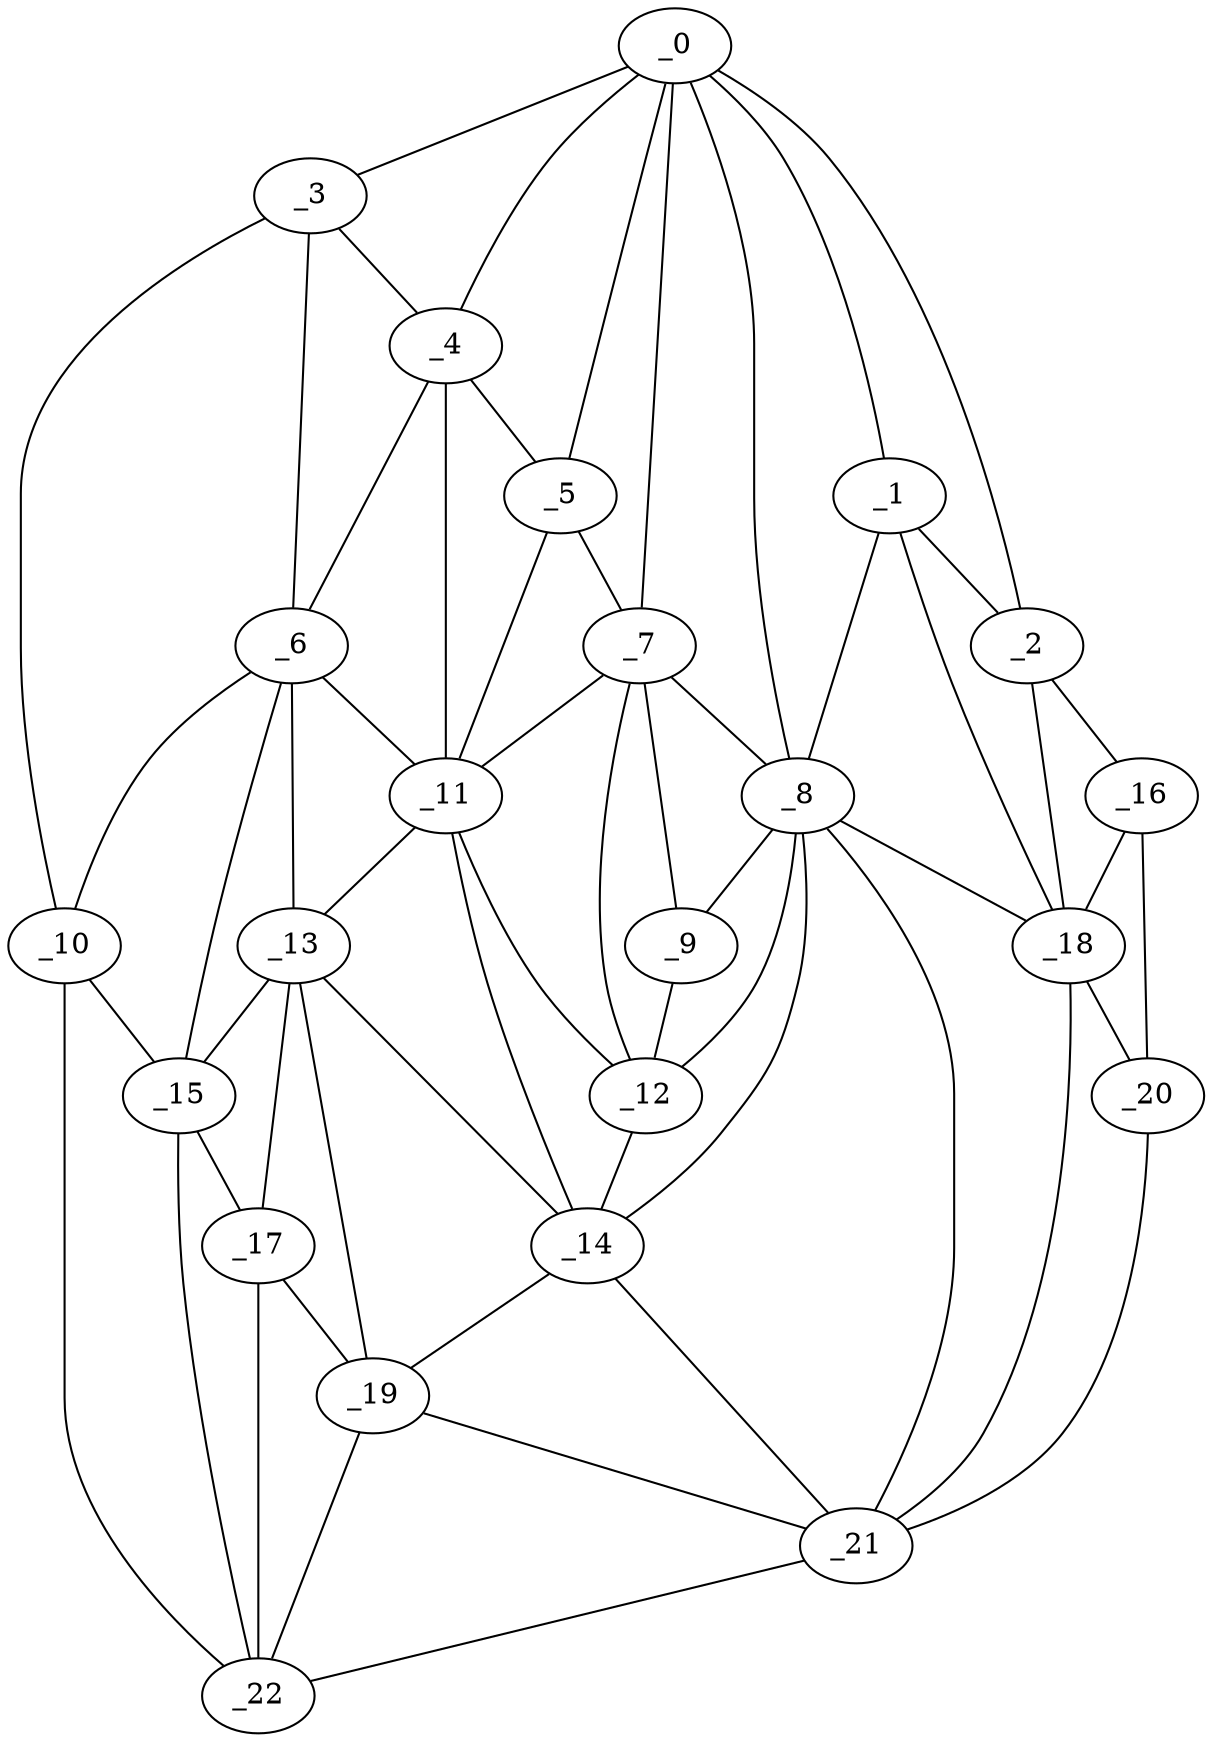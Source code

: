 graph "obj61__350.gxl" {
	_0	 [x=39,
		y=40];
	_1	 [x=45,
		y=33];
	_0 -- _1	 [valence=1];
	_2	 [x=49,
		y=7];
	_0 -- _2	 [valence=1];
	_3	 [x=51,
		y=94];
	_0 -- _3	 [valence=1];
	_4	 [x=52,
		y=87];
	_0 -- _4	 [valence=1];
	_5	 [x=58,
		y=82];
	_0 -- _5	 [valence=2];
	_7	 [x=64,
		y=70];
	_0 -- _7	 [valence=2];
	_8	 [x=67,
		y=57];
	_0 -- _8	 [valence=2];
	_1 -- _2	 [valence=2];
	_1 -- _8	 [valence=2];
	_18	 [x=82,
		y=32];
	_1 -- _18	 [valence=1];
	_16	 [x=78,
		y=6];
	_2 -- _16	 [valence=1];
	_2 -- _18	 [valence=2];
	_3 -- _4	 [valence=2];
	_6	 [x=63,
		y=99];
	_3 -- _6	 [valence=1];
	_10	 [x=67,
		y=118];
	_3 -- _10	 [valence=1];
	_4 -- _5	 [valence=2];
	_4 -- _6	 [valence=1];
	_11	 [x=68,
		y=87];
	_4 -- _11	 [valence=1];
	_5 -- _7	 [valence=2];
	_5 -- _11	 [valence=2];
	_6 -- _10	 [valence=2];
	_6 -- _11	 [valence=1];
	_13	 [x=74,
		y=90];
	_6 -- _13	 [valence=2];
	_15	 [x=76,
		y=101];
	_6 -- _15	 [valence=1];
	_7 -- _8	 [valence=2];
	_9	 [x=67,
		y=65];
	_7 -- _9	 [valence=1];
	_7 -- _11	 [valence=1];
	_12	 [x=71,
		y=70];
	_7 -- _12	 [valence=2];
	_8 -- _9	 [valence=2];
	_8 -- _12	 [valence=2];
	_14	 [x=75,
		y=72];
	_8 -- _14	 [valence=1];
	_8 -- _18	 [valence=1];
	_21	 [x=89,
		y=44];
	_8 -- _21	 [valence=2];
	_9 -- _12	 [valence=2];
	_10 -- _15	 [valence=1];
	_22	 [x=89,
		y=113];
	_10 -- _22	 [valence=1];
	_11 -- _12	 [valence=2];
	_11 -- _13	 [valence=2];
	_11 -- _14	 [valence=2];
	_12 -- _14	 [valence=1];
	_13 -- _14	 [valence=1];
	_13 -- _15	 [valence=2];
	_17	 [x=81,
		y=93];
	_13 -- _17	 [valence=2];
	_19	 [x=83,
		y=86];
	_13 -- _19	 [valence=1];
	_14 -- _19	 [valence=1];
	_14 -- _21	 [valence=2];
	_15 -- _17	 [valence=1];
	_15 -- _22	 [valence=2];
	_16 -- _18	 [valence=2];
	_20	 [x=89,
		y=38];
	_16 -- _20	 [valence=1];
	_17 -- _19	 [valence=1];
	_17 -- _22	 [valence=2];
	_18 -- _20	 [valence=1];
	_18 -- _21	 [valence=1];
	_19 -- _21	 [valence=2];
	_19 -- _22	 [valence=2];
	_20 -- _21	 [valence=1];
	_21 -- _22	 [valence=1];
}

